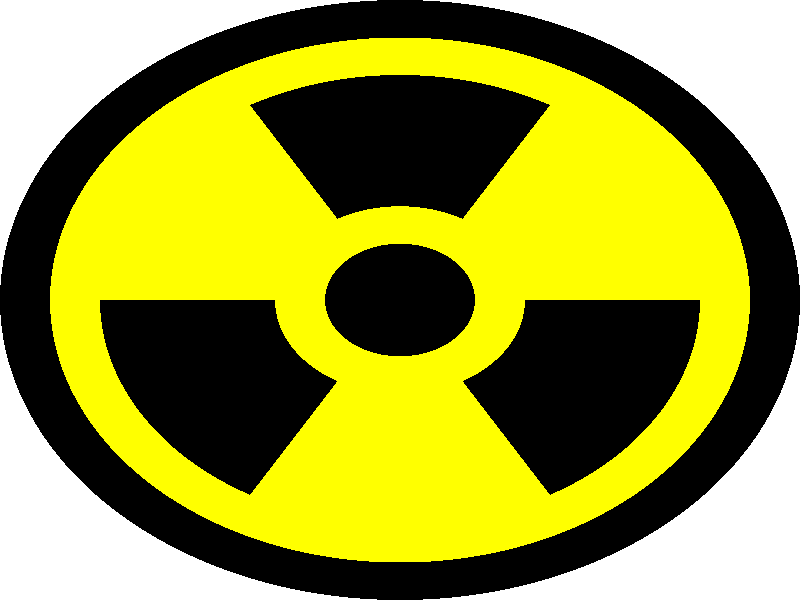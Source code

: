 // Persistence of Vision Ray Tracer Scene Description File
// File: wa.pov
// Vers: 3.6
// Desc: Worms Armageddon logo
// Auth: CyberShadow
// +w1024 +h1024 +a0.001 -J0 +R5 +am2 +ua

#version 3.6;
#include "colors.inc"

// ----------------------------------------
// Configuration

#declare COLOR_OUTER      = Black ;
#declare COLOR_INNER      = Yellow;

#declare SPOKES           = 3;

// ----------------------------------------
// Global settings

global_settings {
  assumed_gamma 1.0
}

camera {
  orthographic
  location <0,0,5>     // position & direction of view
  look_at  <0,0,0>
  right 2*x            // horizontal size of view
  up 2*y               // vertical size of view
}

#default {
  texture {
    finish {
      ambient 1.0
      diffuse 0.0
    }
  }
}
  
background { color rgb <1,1,1,0> }

// ----------------------------------------
// Geometry

disc {
  <0,0,0.0>,<0,0,1>,1.0
  pigment { rgb COLOR_OUTER }
}

disc {
  <0,0,0.1>,<0,0,1>,1-(1/8)
  pigment { rgb COLOR_INNER }
}

disc {
  <0,0,0.2>,<0,0,1>,3/16
  pigment { rgb COLOR_OUTER }
}

intersection {
  difference {
    cylinder { <0,0,0.3>,<0,0,1>,1-(2/8) }
    cylinder { <0,0,0  >,<0,0,2>,5/16 }
  }
  union {
    #declare Spoke=0;
    #while (Spoke < SPOKES)
      difference {
        box { <-1,-1,0>,<1,0,1>}
        box { <-1,-1,0>,<1,0,1> rotate <0,0,(360/SPOKES/2)>}
        rotate <0,0,(360/SPOKES)*Spoke - (90+(360/SPOKES/4))> 
      }
      #declare Spoke=Spoke+1;
    #end
  }
  pigment { rgb COLOR_OUTER }
}
